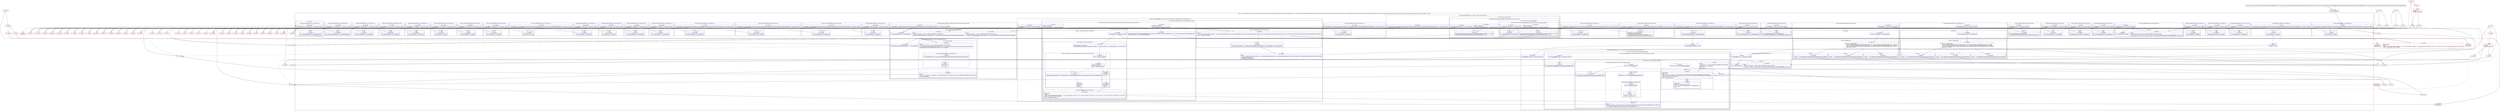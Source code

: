 digraph "CFG forcom.caverock.androidsvg.SVGAndroidRenderer.updateStyle(Lcom\/caverock\/androidsvg\/SVGAndroidRenderer$RendererState;Lcom\/caverock\/androidsvg\/SVG$Style;)V" {
subgraph cluster_Region_292861248 {
label = "R(42:(1:2)|(1:5)|6|(2:8|14)|(1:17)|(1:20)|(1:23)|(2:26|32)|(1:35)|(1:38)|(1:41)|(1:44)|(2:47|48)|(2:54|55)|(1:61)|(1:64)|(1:67)|68|(1:(1:72)(5:73|74|77|(1:79)|(1:82)(3:83|(1:85)|86)))|(1:89)|(1:92)|(1:(1:99)(1:(1:105)(1:104)))|(1:108)|(3:(2:115|(3:118|(2:122|201)(2:121|202)|(0)))|(1:125)|126)|(4:129|133|137|(3:143|(1:145)|146))|(1:149)|(1:152)|(1:155)|(1:158)|(1:161)|(1:164)|(1:167)|(1:170)|(1:173)|(1:176)|(1:179)|(1:182)|(1:185)|(1:188)|(1:191)|(1:194)|(1:(1:197)))";
node [shape=record,color=blue];
subgraph cluster_IfRegion_1597829165 {
label = "IF [B:1:0x0006] THEN: R(1:2) ELSE: null";
node [shape=record,color=blue];
Node_1 [shape=record,label="{1\:\ 0x0006|if (isSpecified(r13, android.support.p000v4.media.session.PlaybackStateCompat.ACTION_SKIP_TO_QUEUE_ITEM) == true) goto L_0x0008\l}"];
subgraph cluster_Region_1826321918 {
label = "R(1:2)";
node [shape=record,color=blue];
Node_2 [shape=record,label="{2\:\ 0x0008|r12.style.color = r13.color\l}"];
}
}
subgraph cluster_IfRegion_802629842 {
label = "IF [B:4:0x0014] THEN: R(1:5) ELSE: null";
node [shape=record,color=blue];
Node_4 [shape=record,label="{4\:\ 0x0014|if (isSpecified(r13, android.support.p000v4.media.session.PlaybackStateCompat.ACTION_PLAY_FROM_SEARCH) == true) goto L_0x0016\l}"];
subgraph cluster_Region_1016012370 {
label = "R(1:5)";
node [shape=record,color=blue];
Node_5 [shape=record,label="{5\:\ 0x0016|r12.style.opacity = r13.opacity\l}"];
}
}
Node_6 [shape=record,label="{6\:\ 0x001c|boolean r1 = false\l}"];
subgraph cluster_IfRegion_67775606 {
label = "IF [B:7:0x0024] THEN: R(2:8|14) ELSE: null";
node [shape=record,color=blue];
Node_7 [shape=record,label="{7\:\ 0x0024|if (isSpecified(r13, 1) == true) goto L_0x0026\l}"];
subgraph cluster_Region_868863372 {
label = "R(2:8|14)";
node [shape=record,color=blue];
Node_8 [shape=record,label="{8\:\ 0x0026|r12.style.fill = r13.fill\l}"];
Node_14 [shape=record,label="{14\:\ 0x0039|PHI: r0 \l  PHI: (r0v154 boolean) =  binds: [] A[DONT_GENERATE, DONT_INLINE]\l|r12.hasFill = (r13.fill == null \|\| r13.fill == com.caverock.androidsvg.SVG.Colour.TRANSPARENT) ? false : true\l}"];
}
}
subgraph cluster_IfRegion_625926815 {
label = "IF [B:16:0x0041] THEN: R(1:17) ELSE: null";
node [shape=record,color=blue];
Node_16 [shape=record,label="{16\:\ 0x0041|if (isSpecified(r13, 4) == true) goto L_0x0043\l}"];
subgraph cluster_Region_1643582954 {
label = "R(1:17)";
node [shape=record,color=blue];
Node_17 [shape=record,label="{17\:\ 0x0043|r12.style.fillOpacity = r13.fillOpacity\l}"];
}
}
subgraph cluster_IfRegion_877395006 {
label = "IF [B:19:0x004f] THEN: R(1:20) ELSE: null";
node [shape=record,color=blue];
Node_19 [shape=record,label="{19\:\ 0x004f|if (isSpecified(r13, 6149) == true) goto L_0x0051\l}"];
subgraph cluster_Region_1234432662 {
label = "R(1:20)";
node [shape=record,color=blue];
Node_20 [shape=record,label="{20\:\ 0x0051|setPaintColour(r12, true, r12.style.fill)\l}"];
}
}
subgraph cluster_IfRegion_463190817 {
label = "IF [B:22:0x005e] THEN: R(1:23) ELSE: null";
node [shape=record,color=blue];
Node_22 [shape=record,label="{22\:\ 0x005e|if (isSpecified(r13, 2) == true) goto L_0x0060\l}"];
subgraph cluster_Region_1117431293 {
label = "R(1:23)";
node [shape=record,color=blue];
Node_23 [shape=record,label="{23\:\ 0x0060|r12.style.fillRule = r13.fillRule\l}"];
}
}
subgraph cluster_IfRegion_693832604 {
label = "IF [B:25:0x006c] THEN: R(2:26|32) ELSE: null";
node [shape=record,color=blue];
Node_25 [shape=record,label="{25\:\ 0x006c|if (isSpecified(r13, 8) == true) goto L_0x006e\l}"];
subgraph cluster_Region_2139769699 {
label = "R(2:26|32)";
node [shape=record,color=blue];
Node_26 [shape=record,label="{26\:\ 0x006e|r12.style.stroke = r13.stroke\l}"];
Node_32 [shape=record,label="{32\:\ 0x0081|PHI: r0 \l  PHI: (r0v144 boolean) =  binds: [] A[DONT_GENERATE, DONT_INLINE]\l|r12.hasStroke = (r13.stroke == null \|\| r13.stroke == com.caverock.androidsvg.SVG.Colour.TRANSPARENT) ? false : true\l}"];
}
}
subgraph cluster_IfRegion_957261056 {
label = "IF [B:34:0x0089] THEN: R(1:35) ELSE: null";
node [shape=record,color=blue];
Node_34 [shape=record,label="{34\:\ 0x0089|if (isSpecified(r13, 16) == true) goto L_0x008b\l}"];
subgraph cluster_Region_774658705 {
label = "R(1:35)";
node [shape=record,color=blue];
Node_35 [shape=record,label="{35\:\ 0x008b|r12.style.strokeOpacity = r13.strokeOpacity\l}"];
}
}
subgraph cluster_IfRegion_1608164131 {
label = "IF [B:37:0x0097] THEN: R(1:38) ELSE: null";
node [shape=record,color=blue];
Node_37 [shape=record,label="{37\:\ 0x0097|if (isSpecified(r13, 6168) == true) goto L_0x0099\l}"];
subgraph cluster_Region_1923492584 {
label = "R(1:38)";
node [shape=record,color=blue];
Node_38 [shape=record,label="{38\:\ 0x0099|setPaintColour(r12, false, r12.style.stroke)\l}"];
}
}
subgraph cluster_IfRegion_1053603609 {
label = "IF [B:40:0x00a9] THEN: R(1:41) ELSE: null";
node [shape=record,color=blue];
Node_40 [shape=record,label="{40\:\ 0x00a9|if (isSpecified(r13, 34359738368L) == true) goto L_0x00ab\l}"];
subgraph cluster_Region_1928891011 {
label = "R(1:41)";
node [shape=record,color=blue];
Node_41 [shape=record,label="{41\:\ 0x00ab|r12.style.vectorEffect = r13.vectorEffect\l}"];
}
}
subgraph cluster_IfRegion_2024930372 {
label = "IF [B:43:0x00b7] THEN: R(1:44) ELSE: null";
node [shape=record,color=blue];
Node_43 [shape=record,label="{43\:\ 0x00b7|if (isSpecified(r13, 32) == true) goto L_0x00b9\l}"];
subgraph cluster_Region_998471888 {
label = "R(1:44)";
node [shape=record,color=blue];
Node_44 [shape=record,label="{44\:\ 0x00b9|r12.style.strokeWidth = r13.strokeWidth\lr12.strokePaint.setStrokeWidth(r12.style.strokeWidth.floatValue(r11))\l}"];
}
}
subgraph cluster_IfRegion_1613526214 {
label = "IF [B:46:0x00d2] THEN: R(2:47|48) ELSE: null";
node [shape=record,color=blue];
Node_46 [shape=record,label="{46\:\ 0x00d2|if (isSpecified(r13, 64) == true) goto L_0x00d4\l}"];
subgraph cluster_Region_1446401746 {
label = "R(2:47|48)";
node [shape=record,color=blue];
Node_47 [shape=record,label="{47\:\ 0x00d4|r12.style.strokeLineCap = r13.strokeLineCap\l}"];
subgraph cluster_SwitchRegion_554881932 {
label = "Switch: 3, default: null";
node [shape=record,color=blue];
Node_48 [shape=record,label="{48\:\ 0x00e4|switch(r13.strokeLineCap) \{\l    case com.caverock.androidsvg.SVG.Style.LineCap.Butt :com.caverock.androidsvg.SVG$Style$LineCap: goto L_0x00f8;\l    case com.caverock.androidsvg.SVG.Style.LineCap.Round :com.caverock.androidsvg.SVG$Style$LineCap: goto L_0x00f0;\l    case com.caverock.androidsvg.SVG.Style.LineCap.Square :com.caverock.androidsvg.SVG$Style$LineCap: goto L_0x00e8;\l    default: goto L_0x00e7;\l\}\l}"];
subgraph cluster_Region_24603270 {
label = "R(2:51|1)";
node [shape=record,color=blue];
Node_51 [shape=record,label="{51\:\ 0x00f8|r12.strokePaint.setStrokeCap(android.graphics.Paint.Cap.BUTT)\l}"];
Node_InsnContainer_41853994 [shape=record,label="{|break\l}"];
}
subgraph cluster_Region_1713042033 {
label = "R(2:50|1)";
node [shape=record,color=blue];
Node_50 [shape=record,label="{50\:\ 0x00f0|r12.strokePaint.setStrokeCap(android.graphics.Paint.Cap.ROUND)\l}"];
Node_InsnContainer_1361298317 [shape=record,label="{|break\l}"];
}
subgraph cluster_Region_1807392885 {
label = "R(2:49|1)";
node [shape=record,color=blue];
Node_49 [shape=record,label="{49\:\ 0x00e8|r12.strokePaint.setStrokeCap(android.graphics.Paint.Cap.SQUARE)\l}"];
Node_InsnContainer_479332060 [shape=record,label="{|break\l}"];
}
}
}
}
subgraph cluster_IfRegion_766178885 {
label = "IF [B:53:0x0105] THEN: R(2:54|55) ELSE: null";
node [shape=record,color=blue];
Node_53 [shape=record,label="{53\:\ 0x0105|if (isSpecified(r13, 128) == true) goto L_0x0107\l}"];
subgraph cluster_Region_1650096086 {
label = "R(2:54|55)";
node [shape=record,color=blue];
Node_54 [shape=record,label="{54\:\ 0x0107|r12.style.strokeLineJoin = r13.strokeLineJoin\l}"];
subgraph cluster_SwitchRegion_1549650656 {
label = "Switch: 3, default: null";
node [shape=record,color=blue];
Node_55 [shape=record,label="{55\:\ 0x0117|switch(r13.strokeLineJoin) \{\l    case com.caverock.androidsvg.SVG.Style.LineJoin.Miter :com.caverock.androidsvg.SVG$Style$LineJoin: goto L_0x012b;\l    case com.caverock.androidsvg.SVG.Style.LineJoin.Round :com.caverock.androidsvg.SVG$Style$LineJoin: goto L_0x0123;\l    case com.caverock.androidsvg.SVG.Style.LineJoin.Bevel :com.caverock.androidsvg.SVG$Style$LineJoin: goto L_0x011b;\l    default: goto L_0x011a;\l\}\l}"];
subgraph cluster_Region_1349882705 {
label = "R(2:58|1)";
node [shape=record,color=blue];
Node_58 [shape=record,label="{58\:\ 0x012b|r12.strokePaint.setStrokeJoin(android.graphics.Paint.Join.MITER)\l}"];
Node_InsnContainer_714563524 [shape=record,label="{|break\l}"];
}
subgraph cluster_Region_465725831 {
label = "R(2:57|1)";
node [shape=record,color=blue];
Node_57 [shape=record,label="{57\:\ 0x0123|r12.strokePaint.setStrokeJoin(android.graphics.Paint.Join.ROUND)\l}"];
Node_InsnContainer_704293589 [shape=record,label="{|break\l}"];
}
subgraph cluster_Region_1441356704 {
label = "R(2:56|1)";
node [shape=record,color=blue];
Node_56 [shape=record,label="{56\:\ 0x011b|r12.strokePaint.setStrokeJoin(android.graphics.Paint.Join.BEVEL)\l}"];
Node_InsnContainer_1167087526 [shape=record,label="{|break\l}"];
}
}
}
}
subgraph cluster_IfRegion_1293324482 {
label = "IF [B:60:0x0138] THEN: R(1:61) ELSE: null";
node [shape=record,color=blue];
Node_60 [shape=record,label="{60\:\ 0x0138|if (isSpecified(r13, 256) == true) goto L_0x013a\l}"];
subgraph cluster_Region_826681271 {
label = "R(1:61)";
node [shape=record,color=blue];
Node_61 [shape=record,label="{61\:\ 0x013a|r12.style.strokeMiterLimit = r13.strokeMiterLimit\lr12.strokePaint.setStrokeMiter(r13.strokeMiterLimit.floatValue())\l}"];
}
}
subgraph cluster_IfRegion_787304036 {
label = "IF [B:63:0x0151] THEN: R(1:64) ELSE: null";
node [shape=record,color=blue];
Node_63 [shape=record,label="{63\:\ 0x0151|if (isSpecified(r13, 512) == true) goto L_0x0153\l}"];
subgraph cluster_Region_1770459512 {
label = "R(1:64)";
node [shape=record,color=blue];
Node_64 [shape=record,label="{64\:\ 0x0153|r12.style.strokeDashArray = r13.strokeDashArray\l}"];
}
}
subgraph cluster_IfRegion_275651594 {
label = "IF [B:66:0x015f] THEN: R(1:67) ELSE: null";
node [shape=record,color=blue];
Node_66 [shape=record,label="{66\:\ 0x015f|if (isSpecified(r13, android.support.p000v4.media.session.PlaybackStateCompat.ACTION_PLAY_FROM_MEDIA_ID) == true) goto L_0x0161\l}"];
subgraph cluster_Region_269871663 {
label = "R(1:67)";
node [shape=record,color=blue];
Node_67 [shape=record,label="{67\:\ 0x0161|r12.style.strokeDashOffset = r13.strokeDashOffset\l}"];
}
}
Node_68 [shape=record,label="{68\:\ 0x0167|android.graphics.Typeface r3 = null\l}"];
subgraph cluster_IfRegion_1414465575 {
label = "IF [B:69:0x016e] THEN: R(1:(1:72)(5:73|74|77|(1:79)|(1:82)(3:83|(1:85)|86))) ELSE: null";
node [shape=record,color=blue];
Node_69 [shape=record,label="{69\:\ 0x016e|if (isSpecified(r13, 1536) == true) goto L_0x0170\l}"];
subgraph cluster_Region_93511431 {
label = "R(1:(1:72)(5:73|74|77|(1:79)|(1:82)(3:83|(1:85)|86)))";
node [shape=record,color=blue];
subgraph cluster_IfRegion_1711017459 {
label = "IF [B:71:0x0174] THEN: R(1:72) ELSE: R(5:73|74|77|(1:79)|(1:82)(3:83|(1:85)|86))";
node [shape=record,color=blue];
Node_71 [shape=record,label="{71\:\ 0x0174|if (r12.style.strokeDashArray == null) goto L_0x0176\l}"];
subgraph cluster_Region_1518852081 {
label = "R(1:72)";
node [shape=record,color=blue];
Node_72 [shape=record,label="{72\:\ 0x0176|r12.strokePaint.setPathEffect((android.graphics.PathEffect) null)\l}"];
}
subgraph cluster_Region_344595714 {
label = "R(5:73|74|77|(1:79)|(1:82)(3:83|(1:85)|86))";
node [shape=record,color=blue];
Node_73 [shape=record,label="{73\:\ 0x017c|int int r0 = r12.style.strokeDashArray.length\l}"];
Node_74 [shape=record,label="{74\:\ 0x0183|int r4 = r0 % 2 == 0 ? r0 : r0 * 2\l}"];
Node_77 [shape=record,label="{77\:\ 0x0189|PHI: r4 \l  PHI: (r4v31 int) =  binds: [] A[DONT_GENERATE, DONT_INLINE]\l|float[] float[] r5 = new float[r4]\lint r7 = 0\lfloat r8 = 0.0f\l}"];
subgraph cluster_LoopRegion_632939158 {
label = "LOOP:0: (1:79)";
node [shape=record,color=blue];
Node_78 [shape=record,label="{78\:\ 0x018e|LOOP_START\lPHI: r7 r8 \l  PHI: (r7v1 int) = (r7v0 int), (r7v2 int) binds: [B:77:0x0189, B:79:0x0190] A[DONT_GENERATE, DONT_INLINE]\l  PHI: (r8v1 float) = (r8v0 float), (r8v2 float) binds: [B:77:0x0189, B:79:0x0190] A[DONT_GENERATE, DONT_INLINE]\lLOOP:0: B:78:0x018e\-\>B:79:0x0190\l|if (r7 \< r4) goto L_0x0190\l}"];
subgraph cluster_Region_1454201747 {
label = "R(1:79)";
node [shape=record,color=blue];
Node_79 [shape=record,label="{79\:\ 0x0190|LOOP_END\lLOOP:0: B:78:0x018e\-\>B:79:0x0190\l|r5[r7] = r12.style.strokeDashArray[r7 % r0].floatValue(r11)\lr8 += r5[r7]\lr7++\l}"];
}
}
subgraph cluster_IfRegion_2085456240 {
label = "IF [B:81:0x01a6] THEN: R(1:82) ELSE: R(3:83|(1:85)|86)";
node [shape=record,color=blue];
Node_81 [shape=record,label="{81\:\ 0x01a6|if (r8 == 0.0f) goto L_0x01a8\l}"];
subgraph cluster_Region_1990582966 {
label = "R(1:82)";
node [shape=record,color=blue];
Node_82 [shape=record,label="{82\:\ 0x01a8|r12.strokePaint.setPathEffect((android.graphics.PathEffect) null)\l}"];
}
subgraph cluster_Region_946598258 {
label = "R(3:83|(1:85)|86)";
node [shape=record,color=blue];
Node_83 [shape=record,label="{83\:\ 0x01ae|float float r0 = r12.style.strokeDashOffset.floatValue(r11)\l}"];
subgraph cluster_IfRegion_709350269 {
label = "IF [B:84:0x01b8] THEN: R(1:85) ELSE: null";
node [shape=record,color=blue];
Node_84 [shape=record,label="{84\:\ 0x01b8|if (r0 \< 0.0f) goto L_0x01ba\l}"];
subgraph cluster_Region_1082139817 {
label = "R(1:85)";
node [shape=record,color=blue];
Node_85 [shape=record,label="{85\:\ 0x01ba|float r0 = (r0 % r8) + r8\l}"];
}
}
Node_86 [shape=record,label="{86\:\ 0x01bc|PHI: r0 \l  PHI: (r0v115 float) = (r0v114 float), (r0v117 float) binds: [B:84:0x01b8, B:85:0x01ba] A[DONT_GENERATE, DONT_INLINE]\l|r12.strokePaint.setPathEffect(new android.graphics.DashPathEffect(r5, r0))\l}"];
}
}
}
}
}
}
subgraph cluster_IfRegion_1708941698 {
label = "IF [B:88:0x01cc] THEN: R(1:89) ELSE: null";
node [shape=record,color=blue];
Node_88 [shape=record,label="{88\:\ 0x01cc|if (isSpecified(r13, android.support.p000v4.media.session.PlaybackStateCompat.ACTION_PREPARE) == true) goto L_0x01ce\l}"];
subgraph cluster_Region_1162547355 {
label = "R(1:89)";
node [shape=record,color=blue];
Node_89 [shape=record,label="{89\:\ 0x01ce|float float r0 = getCurrentFontSize()\lr12.style.fontSize = r13.fontSize\lr12.fillPaint.setTextSize(r13.fontSize.floatValue(r11, r0))\lr12.strokePaint.setTextSize(r13.fontSize.floatValue(r11, r0))\l}"];
}
}
subgraph cluster_IfRegion_1623878495 {
label = "IF [B:91:0x01f4] THEN: R(1:92) ELSE: null";
node [shape=record,color=blue];
Node_91 [shape=record,label="{91\:\ 0x01f4|if (isSpecified(r13, android.support.p000v4.media.session.PlaybackStateCompat.ACTION_PLAY_FROM_URI) == true) goto L_0x01f6\l}"];
subgraph cluster_Region_76943592 {
label = "R(1:92)";
node [shape=record,color=blue];
Node_92 [shape=record,label="{92\:\ 0x01f6|r12.style.fontFamily = r13.fontFamily\l}"];
}
}
subgraph cluster_IfRegion_1568662174 {
label = "IF [B:94:0x0203] THEN: R(1:(1:99)(1:(1:105)(1:104))) ELSE: null";
node [shape=record,color=blue];
Node_94 [shape=record,label="{94\:\ 0x0203|if (isSpecified(r13, android.support.p000v4.media.session.PlaybackStateCompat.ACTION_PREPARE_FROM_MEDIA_ID) == true) goto L_0x0205\l}"];
subgraph cluster_Region_1529436354 {
label = "R(1:(1:99)(1:(1:105)(1:104)))";
node [shape=record,color=blue];
subgraph cluster_IfRegion_1745506411 {
label = "IF [B:96:0x020e, B:98:0x0218] THEN: R(1:99) ELSE: R(1:(1:105)(1:104))";
node [shape=record,color=blue];
Node_96 [shape=record,label="{96\:\ 0x020e|if (r13.fontWeight.intValue() == \-1) goto L_0x0210\l}"];
Node_98 [shape=record,label="{98\:\ 0x0218|ADDED_TO_REGION\l|if (r12.style.fontWeight.intValue() \> 100) goto L_0x021a\l}"];
subgraph cluster_Region_1212638228 {
label = "R(1:99)";
node [shape=record,color=blue];
Node_99 [shape=record,label="{99\:\ 0x021a|com.caverock.androidsvg.SVG$Style com.caverock.androidsvg.SVG.Style r0 = r12.style\lr0.fontWeight = java.lang.Integer.valueOf(r0.fontWeight.intValue() \- 100)\l}"];
}
subgraph cluster_Region_1546587346 {
label = "R(1:(1:105)(1:104)) | ELSE_IF_CHAIN\l";
node [shape=record,color=blue];
subgraph cluster_IfRegion_2120642267 {
label = "IF [B:101:0x0230, B:103:0x023c] THEN: R(1:105) ELSE: R(1:104) | ELSE_IF_CHAIN\l";
node [shape=record,color=blue];
Node_101 [shape=record,label="{101\:\ 0x0230|if (r13.fontWeight.intValue() != 1) goto L_0x024e\l}"];
Node_103 [shape=record,label="{103\:\ 0x023c|ADDED_TO_REGION\l|if (r12.style.fontWeight.intValue() \>= 900) goto L_0x024e\l}"];
subgraph cluster_Region_1872287389 {
label = "R(1:105)";
node [shape=record,color=blue];
Node_105 [shape=record,label="{105\:\ 0x024e|r12.style.fontWeight = r13.fontWeight\l}"];
}
subgraph cluster_Region_128493985 {
label = "R(1:104)";
node [shape=record,color=blue];
Node_104 [shape=record,label="{104\:\ 0x023e|com.caverock.androidsvg.SVG$Style com.caverock.androidsvg.SVG.Style r0 = r12.style\lr0.fontWeight = java.lang.Integer.valueOf(r0.fontWeight.intValue() + 100)\l}"];
}
}
}
}
}
}
subgraph cluster_IfRegion_1437288973 {
label = "IF [B:107:0x025b] THEN: R(1:108) ELSE: null";
node [shape=record,color=blue];
Node_107 [shape=record,label="{107\:\ 0x025b|if (isSpecified(r13, android.support.p000v4.media.session.PlaybackStateCompat.ACTION_PREPARE_FROM_SEARCH) == true) goto L_0x025d\l}"];
subgraph cluster_Region_1900451318 {
label = "R(1:108)";
node [shape=record,color=blue];
Node_108 [shape=record,label="{108\:\ 0x025d|r12.style.fontStyle = r13.fontStyle\l}"];
}
}
subgraph cluster_IfRegion_1016802739 {
label = "IF [B:110:0x026a] THEN: R(3:(2:115|(3:118|(2:122|201)(2:121|202)|(0)))|(1:125)|126) ELSE: null";
node [shape=record,color=blue];
Node_110 [shape=record,label="{110\:\ 0x026a|if (isSpecified(r13, 106496) == true) goto L_0x026c\l}"];
subgraph cluster_Region_471013787 {
label = "R(3:(2:115|(3:118|(2:122|201)(2:121|202)|(0)))|(1:125)|126)";
node [shape=record,color=blue];
subgraph cluster_IfRegion_362690691 {
label = "IF [B:112:0x0270, B:114:0x0274] THEN: R(2:115|(3:118|(2:122|201)(2:121|202)|(0))) ELSE: null";
node [shape=record,color=blue];
Node_112 [shape=record,label="{112\:\ 0x0270|ADDED_TO_REGION\l|if (r12.style.fontFamily == null) goto L_0x02b6\l}"];
Node_114 [shape=record,label="{114\:\ 0x0274|ADDED_TO_REGION\l|if (r11.document == null) goto L_0x02b6\l}"];
subgraph cluster_Region_663557565 {
label = "R(2:115|(3:118|(2:122|201)(2:121|202)|(0)))";
node [shape=record,color=blue];
Node_115 [shape=record,label="{115\:\ 0x0276|com.caverock.androidsvg.SVGExternalFileResolver com.caverock.androidsvg.SVGExternalFileResolver r0 = com.caverock.androidsvg.SVG.getFileResolver()\ljava.util.Iterator r4 = r12.style.fontFamily.iterator()\l}"];
subgraph cluster_LoopRegion_443212575 {
label = "LOOP:1: (3:118|(2:122|201)(2:121|202)|(0))";
node [shape=record,color=blue];
Node_117 [shape=record,label="{117\:\ 0x0286|if (r4.hasNext() != false) goto L_0x0288\l}"];
subgraph cluster_Region_1014873509 {
label = "R(3:118|(2:122|201)(2:121|202)|(0))";
node [shape=record,color=blue];
Node_118 [shape=record,label="{118\:\ 0x0288|java.lang.String r3 = r4.next()\landroid.graphics.Typeface android.graphics.Typeface r5 = checkGenericFont(r3, r12.style.fontWeight, r12.style.fontStyle)\l}"];
subgraph cluster_IfRegion_942056699 {
label = "IF [B:119:0x029a, B:120:0x029c] THEN: R(2:122|201) ELSE: R(2:121|202)";
node [shape=record,color=blue];
Node_119 [shape=record,label="{119\:\ 0x029a|if (r5 != null) goto L_0x02b3\l}"];
Node_120 [shape=record,label="{120\:\ 0x029c|ADDED_TO_REGION\l|if (r0 == null) goto L_0x02b3\l}"];
subgraph cluster_Region_1578819751 {
label = "R(2:122|201)";
node [shape=record,color=blue];
Node_122 [shape=record,label="{122\:\ 0x02b3|r3 = r5\l}"];
Node_201 [shape=record,label="{201\:\ 0x02b4|SYNTHETIC\l|continue\l}"];
}
subgraph cluster_Region_1199483019 {
label = "R(2:121|202)";
node [shape=record,color=blue];
Node_121 [shape=record,label="{121\:\ 0x029e|android.graphics.Typeface r3 = r0.resolveFont(r3, r12.style.fontWeight.intValue(), java.lang.String.valueOf(r12.style.fontStyle))\l}"];
Node_202 [shape=record,label="{202\:\ 0x02b4|SYNTHETIC\l|continue\l}"];
}
}
subgraph cluster_IfRegion_352705894 {
label = "IF [B:123:0x02b4] THEN: R(0) ELSE: null";
node [shape=record,color=blue];
Node_123 [shape=record,label="{123\:\ 0x02b4|LOOP_END\lPHI: r3 \l  PHI: (r3v39 android.graphics.Typeface) = (r3v40 android.graphics.Typeface), (r3v41 android.graphics.Typeface) binds: [B:201:0x02b4, B:202:0x02b4] A[DONT_GENERATE, DONT_INLINE]\lLOOP:1: B:116:0x0282\-\>B:123:0x02b4\l|if (r3 != null) goto L_0x02b6\l}"];
subgraph cluster_Region_1598434433 {
label = "R(0)";
node [shape=record,color=blue];
}
}
}
}
}
}
subgraph cluster_IfRegion_1916641574 {
label = "IF [B:124:0x02b6] THEN: R(1:125) ELSE: null";
node [shape=record,color=blue];
Node_124 [shape=record,label="{124\:\ 0x02b6|PHI: r3 \l  PHI: (r3v31 android.graphics.Typeface) = (r3v14 android.graphics.Typeface), (r3v14 android.graphics.Typeface), (r3v36 android.graphics.Typeface), (r3v39 android.graphics.Typeface) binds: [B:112:0x0270, B:114:0x0274, B:200:0x02b6, B:199:0x02b6] A[DONT_GENERATE, DONT_INLINE]\l|if (r3 == null) goto L_0x02b8\l}"];
subgraph cluster_Region_1794151948 {
label = "R(1:125)";
node [shape=record,color=blue];
Node_125 [shape=record,label="{125\:\ 0x02b8|android.graphics.Typeface r3 = checkGenericFont(DEFAULT_FONT_FAMILY, r12.style.fontWeight, r12.style.fontStyle)\l}"];
}
}
Node_126 [shape=record,label="{126\:\ 0x02c6|PHI: r3 \l  PHI: (r3v32 android.graphics.Typeface) = (r3v31 android.graphics.Typeface), (r3v35 android.graphics.Typeface) binds: [B:124:0x02b6, B:125:0x02b8] A[DONT_GENERATE, DONT_INLINE]\l|r12.fillPaint.setTypeface(r3)\lr12.strokePaint.setTypeface(r3)\l}"];
}
}
subgraph cluster_IfRegion_978678895 {
label = "IF [B:128:0x02d7] THEN: R(4:129|133|137|(3:143|(1:145)|146)) ELSE: null";
node [shape=record,color=blue];
Node_128 [shape=record,label="{128\:\ 0x02d7|if (isSpecified(r13, android.support.p000v4.media.session.PlaybackStateCompat.ACTION_PREPARE_FROM_URI) == true) goto L_0x02d9\l}"];
subgraph cluster_Region_1592461702 {
label = "R(4:129|133|137|(3:143|(1:145)|146))";
node [shape=record,color=blue];
Node_129 [shape=record,label="{129\:\ 0x02d9|r12.style.textDecoration = r13.textDecoration\l}"];
Node_133 [shape=record,label="{133\:\ 0x02ea|PHI: r3 \l  PHI: (r3v18 boolean) =  binds: [] A[DONT_GENERATE, DONT_INLINE]\l|r12.fillPaint.setStrikeThruText(r13.textDecoration == com.caverock.androidsvg.SVG.Style.TextDecoration.LineThrough)\l}"];
Node_137 [shape=record,label="{137\:\ 0x02f8|PHI: r3 \l  PHI: (r3v20 boolean) =  binds: [] A[DONT_GENERATE, DONT_INLINE]\l|r12.fillPaint.setUnderlineText(r13.textDecoration == com.caverock.androidsvg.SVG.Style.TextDecoration.Underline)\l}"];
subgraph cluster_IfRegion_332692319 {
label = "IF [B:138:0x02ff] THEN: R(3:143|(1:145)|146) ELSE: null";
node [shape=record,color=blue];
Node_138 [shape=record,label="{138\:\ 0x02ff|if (android.os.Build.VERSION.SDK_INT \>= 17) goto L_0x0301\l}"];
subgraph cluster_Region_1267719989 {
label = "R(3:143|(1:145)|146)";
node [shape=record,color=blue];
Node_143 [shape=record,label="{143\:\ 0x030c|PHI: r3 \l  PHI: (r3v23 boolean) =  binds: [] A[DONT_GENERATE, DONT_INLINE]\l|r12.strokePaint.setStrikeThruText(r13.textDecoration == com.caverock.androidsvg.SVG.Style.TextDecoration.LineThrough)\landroid.graphics.Paint android.graphics.Paint r0 = r12.strokePaint\l}"];
subgraph cluster_IfRegion_2098753408 {
label = "IF [B:144:0x0315] THEN: R(1:145) ELSE: null";
node [shape=record,color=blue];
Node_144 [shape=record,label="{144\:\ 0x0315|if (r13.textDecoration == com.caverock.androidsvg.SVG.Style.TextDecoration.Underline) goto L_0x0317\l}"];
subgraph cluster_Region_1691330113 {
label = "R(1:145)";
node [shape=record,color=blue];
Node_145 [shape=record,label="{145\:\ 0x0317|r1 = true\l}"];
}
}
Node_146 [shape=record,label="{146\:\ 0x0318|PHI: r1 \l  PHI: (r1v17 boolean) = (r1v0 boolean), (r1v18 boolean) binds: [B:144:0x0315, B:145:0x0317] A[DONT_GENERATE, DONT_INLINE]\l|r0.setUnderlineText(r1)\l}"];
}
}
}
}
subgraph cluster_IfRegion_1820301888 {
label = "IF [B:148:0x0324] THEN: R(1:149) ELSE: null";
node [shape=record,color=blue];
Node_148 [shape=record,label="{148\:\ 0x0324|if (isSpecified(r13, 68719476736L) == true) goto L_0x0326\l}"];
subgraph cluster_Region_1784551792 {
label = "R(1:149)";
node [shape=record,color=blue];
Node_149 [shape=record,label="{149\:\ 0x0326|r12.style.direction = r13.direction\l}"];
}
}
subgraph cluster_IfRegion_1516280295 {
label = "IF [B:151:0x0333] THEN: R(1:152) ELSE: null";
node [shape=record,color=blue];
Node_151 [shape=record,label="{151\:\ 0x0333|if (isSpecified(r13, android.support.p000v4.media.session.PlaybackStateCompat.ACTION_SET_REPEAT_MODE) == true) goto L_0x0335\l}"];
subgraph cluster_Region_1689950532 {
label = "R(1:152)";
node [shape=record,color=blue];
Node_152 [shape=record,label="{152\:\ 0x0335|r12.style.textAnchor = r13.textAnchor\l}"];
}
}
subgraph cluster_IfRegion_1946661385 {
label = "IF [B:154:0x0342] THEN: R(1:155) ELSE: null";
node [shape=record,color=blue];
Node_154 [shape=record,label="{154\:\ 0x0342|if (isSpecified(r13, android.support.p000v4.media.session.PlaybackStateCompat.ACTION_SET_SHUFFLE_MODE_ENABLED) == true) goto L_0x0344\l}"];
subgraph cluster_Region_1846059104 {
label = "R(1:155)";
node [shape=record,color=blue];
Node_155 [shape=record,label="{155\:\ 0x0344|r12.style.overflow = r13.overflow\l}"];
}
}
subgraph cluster_IfRegion_821666791 {
label = "IF [B:157:0x0351] THEN: R(1:158) ELSE: null";
node [shape=record,color=blue];
Node_157 [shape=record,label="{157\:\ 0x0351|if (isSpecified(r13, android.support.p000v4.media.session.PlaybackStateCompat.ACTION_SET_SHUFFLE_MODE) == true) goto L_0x0353\l}"];
subgraph cluster_Region_12151813 {
label = "R(1:158)";
node [shape=record,color=blue];
Node_158 [shape=record,label="{158\:\ 0x0353|r12.style.markerStart = r13.markerStart\l}"];
}
}
subgraph cluster_IfRegion_1239876065 {
label = "IF [B:160:0x0360] THEN: R(1:161) ELSE: null";
node [shape=record,color=blue];
Node_160 [shape=record,label="{160\:\ 0x0360|if (isSpecified(r13, 4194304) == true) goto L_0x0362\l}"];
subgraph cluster_Region_1657254685 {
label = "R(1:161)";
node [shape=record,color=blue];
Node_161 [shape=record,label="{161\:\ 0x0362|r12.style.markerMid = r13.markerMid\l}"];
}
}
subgraph cluster_IfRegion_534565433 {
label = "IF [B:163:0x036f] THEN: R(1:164) ELSE: null";
node [shape=record,color=blue];
Node_163 [shape=record,label="{163\:\ 0x036f|if (isSpecified(r13, 8388608) == true) goto L_0x0371\l}"];
subgraph cluster_Region_1422806147 {
label = "R(1:164)";
node [shape=record,color=blue];
Node_164 [shape=record,label="{164\:\ 0x0371|r12.style.markerEnd = r13.markerEnd\l}"];
}
}
subgraph cluster_IfRegion_634894322 {
label = "IF [B:166:0x037e] THEN: R(1:167) ELSE: null";
node [shape=record,color=blue];
Node_166 [shape=record,label="{166\:\ 0x037e|if (isSpecified(r13, 16777216) == true) goto L_0x0380\l}"];
subgraph cluster_Region_2052568846 {
label = "R(1:167)";
node [shape=record,color=blue];
Node_167 [shape=record,label="{167\:\ 0x0380|r12.style.display = r13.display\l}"];
}
}
subgraph cluster_IfRegion_65273703 {
label = "IF [B:169:0x038d] THEN: R(1:170) ELSE: null";
node [shape=record,color=blue];
Node_169 [shape=record,label="{169\:\ 0x038d|if (isSpecified(r13, 33554432) == true) goto L_0x038f\l}"];
subgraph cluster_Region_636420556 {
label = "R(1:170)";
node [shape=record,color=blue];
Node_170 [shape=record,label="{170\:\ 0x038f|r12.style.visibility = r13.visibility\l}"];
}
}
subgraph cluster_IfRegion_1025464996 {
label = "IF [B:172:0x039c] THEN: R(1:173) ELSE: null";
node [shape=record,color=blue];
Node_172 [shape=record,label="{172\:\ 0x039c|if (isSpecified(r13, android.support.p000v4.media.session.PlaybackStateCompat.ACTION_SET_CAPTIONING_ENABLED) == true) goto L_0x039e\l}"];
subgraph cluster_Region_2058843598 {
label = "R(1:173)";
node [shape=record,color=blue];
Node_173 [shape=record,label="{173\:\ 0x039e|r12.style.clip = r13.clip\l}"];
}
}
subgraph cluster_IfRegion_1723049272 {
label = "IF [B:175:0x03ab] THEN: R(1:176) ELSE: null";
node [shape=record,color=blue];
Node_175 [shape=record,label="{175\:\ 0x03ab|if (isSpecified(r13, 268435456) == true) goto L_0x03ad\l}"];
subgraph cluster_Region_999237955 {
label = "R(1:176)";
node [shape=record,color=blue];
Node_176 [shape=record,label="{176\:\ 0x03ad|r12.style.clipPath = r13.clipPath\l}"];
}
}
subgraph cluster_IfRegion_2088931052 {
label = "IF [B:178:0x03ba] THEN: R(1:179) ELSE: null";
node [shape=record,color=blue];
Node_178 [shape=record,label="{178\:\ 0x03ba|if (isSpecified(r13, 536870912) == true) goto L_0x03bc\l}"];
subgraph cluster_Region_1029348791 {
label = "R(1:179)";
node [shape=record,color=blue];
Node_179 [shape=record,label="{179\:\ 0x03bc|r12.style.clipRule = r13.clipRule\l}"];
}
}
subgraph cluster_IfRegion_1178301761 {
label = "IF [B:181:0x03c9] THEN: R(1:182) ELSE: null";
node [shape=record,color=blue];
Node_181 [shape=record,label="{181\:\ 0x03c9|if (isSpecified(r13, 1073741824) == true) goto L_0x03cb\l}"];
subgraph cluster_Region_71076340 {
label = "R(1:182)";
node [shape=record,color=blue];
Node_182 [shape=record,label="{182\:\ 0x03cb|r12.style.mask = r13.mask\l}"];
}
}
subgraph cluster_IfRegion_1822524017 {
label = "IF [B:184:0x03d8] THEN: R(1:185) ELSE: null";
node [shape=record,color=blue];
Node_184 [shape=record,label="{184\:\ 0x03d8|if (isSpecified(r13, 67108864) == true) goto L_0x03da\l}"];
subgraph cluster_Region_92212599 {
label = "R(1:185)";
node [shape=record,color=blue];
Node_185 [shape=record,label="{185\:\ 0x03da|r12.style.stopColor = r13.stopColor\l}"];
}
}
subgraph cluster_IfRegion_410251748 {
label = "IF [B:187:0x03e7] THEN: R(1:188) ELSE: null";
node [shape=record,color=blue];
Node_187 [shape=record,label="{187\:\ 0x03e7|if (isSpecified(r13, 134217728) == true) goto L_0x03e9\l}"];
subgraph cluster_Region_2019600439 {
label = "R(1:188)";
node [shape=record,color=blue];
Node_188 [shape=record,label="{188\:\ 0x03e9|r12.style.stopOpacity = r13.stopOpacity\l}"];
}
}
subgraph cluster_IfRegion_405937984 {
label = "IF [B:190:0x03f8] THEN: R(1:191) ELSE: null";
node [shape=record,color=blue];
Node_190 [shape=record,label="{190\:\ 0x03f8|if (isSpecified(r13, 8589934592L) == true) goto L_0x03fa\l}"];
subgraph cluster_Region_1700507012 {
label = "R(1:191)";
node [shape=record,color=blue];
Node_191 [shape=record,label="{191\:\ 0x03fa|r12.style.viewportFill = r13.viewportFill\l}"];
}
}
subgraph cluster_IfRegion_1646304282 {
label = "IF [B:193:0x0409] THEN: R(1:194) ELSE: null";
node [shape=record,color=blue];
Node_193 [shape=record,label="{193\:\ 0x0409|if (isSpecified(r13, 17179869184L) == true) goto L_0x040b\l}"];
subgraph cluster_Region_528261497 {
label = "R(1:194)";
node [shape=record,color=blue];
Node_194 [shape=record,label="{194\:\ 0x040b|r12.style.viewportFillOpacity = r13.viewportFillOpacity\l}"];
}
}
subgraph cluster_Region_398226889 {
label = "R(1:(1:197))";
node [shape=record,color=blue];
subgraph cluster_IfRegion_800312631 {
label = "IF [B:196:0x041a] THEN: R(1:197) ELSE: null";
node [shape=record,color=blue];
Node_196 [shape=record,label="{196\:\ 0x041a|if (isSpecified(r13, 137438953472L) == true) goto L_0x041c\l}"];
subgraph cluster_Region_1226130583 {
label = "R(1:197)";
node [shape=record,color=blue];
Node_197 [shape=record,label="{197\:\ 0x041c|r12.style.imageRendering = r13.imageRendering\l}"];
}
}
}
}
Node_0 [shape=record,color=red,label="{0\:\ 0x0000|MTH_ENTER_BLOCK\l}"];
Node_3 [shape=record,color=red,label="{3\:\ 0x000e}"];
Node_9 [shape=record,color=red,label="{9\:\ 0x002e}"];
Node_10 [shape=record,color=red,label="{10\:\ 0x0030}"];
Node_11 [shape=record,color=red,label="{11\:\ 0x0034|REMOVE\lADDED_TO_REGION\l}"];
Node_12 [shape=record,color=red,label="{12\:\ 0x0036}"];
Node_13 [shape=record,color=red,label="{13\:\ 0x0038}"];
Node_15 [shape=record,color=red,label="{15\:\ 0x003b}"];
Node_18 [shape=record,color=red,label="{18\:\ 0x0049}"];
Node_21 [shape=record,color=red,label="{21\:\ 0x0058}"];
Node_24 [shape=record,color=red,label="{24\:\ 0x0066}"];
Node_27 [shape=record,color=red,label="{27\:\ 0x0076}"];
Node_28 [shape=record,color=red,label="{28\:\ 0x0078}"];
Node_29 [shape=record,color=red,label="{29\:\ 0x007c|REMOVE\lADDED_TO_REGION\l}"];
Node_30 [shape=record,color=red,label="{30\:\ 0x007e}"];
Node_31 [shape=record,color=red,label="{31\:\ 0x0080}"];
Node_33 [shape=record,color=red,label="{33\:\ 0x0083}"];
Node_36 [shape=record,color=red,label="{36\:\ 0x0091}"];
Node_39 [shape=record,color=red,label="{39\:\ 0x00a0}"];
Node_42 [shape=record,color=red,label="{42\:\ 0x00b1}"];
Node_45 [shape=record,color=red,label="{45\:\ 0x00cc}"];
Node_52 [shape=record,color=red,label="{52\:\ 0x00ff}"];
Node_59 [shape=record,color=red,label="{59\:\ 0x0132}"];
Node_62 [shape=record,color=red,label="{62\:\ 0x014b}"];
Node_65 [shape=record,color=red,label="{65\:\ 0x0159}"];
Node_70 [shape=record,color=red,label="{70\:\ 0x0170}"];
Node_75 [shape=record,color=red,label="{75\:\ 0x0185}"];
Node_76 [shape=record,color=red,label="{76\:\ 0x0187}"];
Node_80 [shape=record,color=red,label="{80\:\ 0x01a4}"];
Node_87 [shape=record,color=red,label="{87\:\ 0x01c6}"];
Node_90 [shape=record,color=red,label="{90\:\ 0x01ee}"];
Node_93 [shape=record,color=red,label="{93\:\ 0x01fc}"];
Node_95 [shape=record,color=red,label="{95\:\ 0x0205}"];
Node_97 [shape=record,color=red,label="{97\:\ 0x0210}"];
Node_100 [shape=record,color=red,label="{100\:\ 0x022a}"];
Node_102 [shape=record,color=red,label="{102\:\ 0x0232}"];
Node_106 [shape=record,color=red,label="{106\:\ 0x0254}"];
Node_109 [shape=record,color=red,label="{109\:\ 0x0263}"];
Node_111 [shape=record,color=red,label="{111\:\ 0x026c}"];
Node_113 [shape=record,color=red,label="{113\:\ 0x0272}"];
Node_116 [shape=record,color=red,label="{116\:\ 0x0282|LOOP_START\lPHI: r3 \l  PHI: (r3v36 android.graphics.Typeface) = (r3v14 android.graphics.Typeface), (r3v39 android.graphics.Typeface) binds: [B:115:0x0276, B:123:0x02b4] A[DONT_GENERATE, DONT_INLINE]\lLOOP:1: B:116:0x0282\-\>B:123:0x02b4\l}"];
Node_127 [shape=record,color=red,label="{127\:\ 0x02d0}"];
Node_130 [shape=record,color=red,label="{130\:\ 0x02e5}"];
Node_131 [shape=record,color=red,label="{131\:\ 0x02e7}"];
Node_132 [shape=record,color=red,label="{132\:\ 0x02e9}"];
Node_134 [shape=record,color=red,label="{134\:\ 0x02f3}"];
Node_135 [shape=record,color=red,label="{135\:\ 0x02f5}"];
Node_136 [shape=record,color=red,label="{136\:\ 0x02f7}"];
Node_139 [shape=record,color=red,label="{139\:\ 0x0301}"];
Node_140 [shape=record,color=red,label="{140\:\ 0x0307}"];
Node_141 [shape=record,color=red,label="{141\:\ 0x0309}"];
Node_142 [shape=record,color=red,label="{142\:\ 0x030b}"];
Node_147 [shape=record,color=red,label="{147\:\ 0x031b}"];
Node_150 [shape=record,color=red,label="{150\:\ 0x032c}"];
Node_153 [shape=record,color=red,label="{153\:\ 0x033b}"];
Node_156 [shape=record,color=red,label="{156\:\ 0x034a}"];
Node_159 [shape=record,color=red,label="{159\:\ 0x0359}"];
Node_162 [shape=record,color=red,label="{162\:\ 0x0368}"];
Node_165 [shape=record,color=red,label="{165\:\ 0x0377}"];
Node_168 [shape=record,color=red,label="{168\:\ 0x0386}"];
Node_171 [shape=record,color=red,label="{171\:\ 0x0395}"];
Node_174 [shape=record,color=red,label="{174\:\ 0x03a4}"];
Node_177 [shape=record,color=red,label="{177\:\ 0x03b3}"];
Node_180 [shape=record,color=red,label="{180\:\ 0x03c2}"];
Node_183 [shape=record,color=red,label="{183\:\ 0x03d1}"];
Node_186 [shape=record,color=red,label="{186\:\ 0x03e0}"];
Node_189 [shape=record,color=red,label="{189\:\ 0x03ef}"];
Node_192 [shape=record,color=red,label="{192\:\ 0x0400}"];
Node_195 [shape=record,color=red,label="{195\:\ 0x0411}"];
Node_198 [shape=record,color=red,label="{198\:\ 0x01a4|SYNTHETIC\l}"];
Node_199 [shape=record,color=red,label="{199\:\ 0x02b6|SYNTHETIC\l}"];
Node_200 [shape=record,color=red,label="{200\:\ 0x02b6|SYNTHETIC\l}"];
Node_203 [shape=record,color=red,label="{203\:\ ?|SYNTHETIC\lORIG_RETURN\l}"];
Node_204 [shape=record,color=red,label="{204\:\ ?|SYNTHETIC\l}"];
MethodNode[shape=record,label="{private void com.caverock.androidsvg.SVGAndroidRenderer.updateStyle((r11v0 'this' com.caverock.androidsvg.SVGAndroidRenderer A[IMMUTABLE_TYPE, THIS]), (r12v0 com.caverock.androidsvg.SVGAndroidRenderer$RendererState A[IMMUTABLE_TYPE, METHOD_ARGUMENT]), (r13v0 com.caverock.androidsvg.SVG$Style A[IMMUTABLE_TYPE, METHOD_ARGUMENT])) }"];
MethodNode -> Node_0;
Node_1 -> Node_2;
Node_1 -> Node_3[style=dashed];
Node_2 -> Node_3;
Node_4 -> Node_5;
Node_4 -> Node_6[style=dashed];
Node_5 -> Node_6;
Node_6 -> Node_7;
Node_7 -> Node_8;
Node_7 -> Node_15[style=dashed];
Node_8 -> Node_9;
Node_14 -> Node_15;
Node_16 -> Node_17;
Node_16 -> Node_18[style=dashed];
Node_17 -> Node_18;
Node_19 -> Node_20;
Node_19 -> Node_21[style=dashed];
Node_20 -> Node_21;
Node_22 -> Node_23;
Node_22 -> Node_24[style=dashed];
Node_23 -> Node_24;
Node_25 -> Node_26;
Node_25 -> Node_33[style=dashed];
Node_26 -> Node_27;
Node_32 -> Node_33;
Node_34 -> Node_35;
Node_34 -> Node_36[style=dashed];
Node_35 -> Node_36;
Node_37 -> Node_38;
Node_37 -> Node_39[style=dashed];
Node_38 -> Node_39;
Node_40 -> Node_41;
Node_40 -> Node_42[style=dashed];
Node_41 -> Node_42;
Node_43 -> Node_44;
Node_43 -> Node_45[style=dashed];
Node_44 -> Node_45;
Node_46 -> Node_47;
Node_46 -> Node_52[style=dashed];
Node_47 -> Node_48;
Node_48 -> Node_49;
Node_48 -> Node_50;
Node_48 -> Node_51;
Node_48 -> Node_52;
Node_51 -> Node_52;
Node_50 -> Node_52;
Node_49 -> Node_52;
Node_53 -> Node_54;
Node_53 -> Node_59[style=dashed];
Node_54 -> Node_55;
Node_55 -> Node_56;
Node_55 -> Node_57;
Node_55 -> Node_58;
Node_55 -> Node_59;
Node_58 -> Node_59;
Node_57 -> Node_59;
Node_56 -> Node_59;
Node_60 -> Node_61;
Node_60 -> Node_62[style=dashed];
Node_61 -> Node_62;
Node_63 -> Node_64;
Node_63 -> Node_65[style=dashed];
Node_64 -> Node_65;
Node_66 -> Node_67;
Node_66 -> Node_68[style=dashed];
Node_67 -> Node_68;
Node_68 -> Node_69;
Node_69 -> Node_70;
Node_69 -> Node_87[style=dashed];
Node_71 -> Node_72;
Node_71 -> Node_73[style=dashed];
Node_72 -> Node_87;
Node_73 -> Node_74;
Node_74 -> Node_75;
Node_74 -> Node_76;
Node_77 -> Node_78;
Node_78 -> Node_79;
Node_78 -> Node_198[style=dashed];
Node_79 -> Node_78;
Node_81 -> Node_82;
Node_81 -> Node_83[style=dashed];
Node_82 -> Node_87;
Node_83 -> Node_84;
Node_84 -> Node_85;
Node_84 -> Node_86[style=dashed];
Node_85 -> Node_86;
Node_86 -> Node_87;
Node_88 -> Node_89;
Node_88 -> Node_90[style=dashed];
Node_89 -> Node_90;
Node_91 -> Node_92;
Node_91 -> Node_93[style=dashed];
Node_92 -> Node_93;
Node_94 -> Node_95;
Node_94 -> Node_106[style=dashed];
Node_96 -> Node_97;
Node_96 -> Node_100[style=dashed];
Node_98 -> Node_99;
Node_98 -> Node_100[style=dashed];
Node_99 -> Node_106;
Node_101 -> Node_102[style=dashed];
Node_101 -> Node_105;
Node_103 -> Node_104[style=dashed];
Node_103 -> Node_105;
Node_105 -> Node_106;
Node_104 -> Node_106;
Node_107 -> Node_108;
Node_107 -> Node_109[style=dashed];
Node_108 -> Node_109;
Node_110 -> Node_111;
Node_110 -> Node_127[style=dashed];
Node_112 -> Node_113[style=dashed];
Node_112 -> Node_124;
Node_114 -> Node_115[style=dashed];
Node_114 -> Node_124;
Node_115 -> Node_116;
Node_117 -> Node_118;
Node_117 -> Node_200[style=dashed];
Node_118 -> Node_119;
Node_119 -> Node_120[style=dashed];
Node_119 -> Node_122;
Node_120 -> Node_121[style=dashed];
Node_120 -> Node_122;
Node_122 -> Node_201;
Node_201 -> Node_123;
Node_121 -> Node_202;
Node_202 -> Node_123;
Node_123 -> Node_116[style=dashed];
Node_123 -> Node_199;
Node_124 -> Node_125;
Node_124 -> Node_126[style=dashed];
Node_125 -> Node_126;
Node_126 -> Node_127;
Node_128 -> Node_129;
Node_128 -> Node_147[style=dashed];
Node_129 -> Node_130;
Node_133 -> Node_134;
Node_137 -> Node_138;
Node_138 -> Node_139;
Node_138 -> Node_147[style=dashed];
Node_143 -> Node_144;
Node_144 -> Node_145;
Node_144 -> Node_146[style=dashed];
Node_145 -> Node_146;
Node_146 -> Node_147;
Node_148 -> Node_149;
Node_148 -> Node_150[style=dashed];
Node_149 -> Node_150;
Node_151 -> Node_152;
Node_151 -> Node_153[style=dashed];
Node_152 -> Node_153;
Node_154 -> Node_155;
Node_154 -> Node_156[style=dashed];
Node_155 -> Node_156;
Node_157 -> Node_158;
Node_157 -> Node_159[style=dashed];
Node_158 -> Node_159;
Node_160 -> Node_161;
Node_160 -> Node_162[style=dashed];
Node_161 -> Node_162;
Node_163 -> Node_164;
Node_163 -> Node_165[style=dashed];
Node_164 -> Node_165;
Node_166 -> Node_167;
Node_166 -> Node_168[style=dashed];
Node_167 -> Node_168;
Node_169 -> Node_170;
Node_169 -> Node_171[style=dashed];
Node_170 -> Node_171;
Node_172 -> Node_173;
Node_172 -> Node_174[style=dashed];
Node_173 -> Node_174;
Node_175 -> Node_176;
Node_175 -> Node_177[style=dashed];
Node_176 -> Node_177;
Node_178 -> Node_179;
Node_178 -> Node_180[style=dashed];
Node_179 -> Node_180;
Node_181 -> Node_182;
Node_181 -> Node_183[style=dashed];
Node_182 -> Node_183;
Node_184 -> Node_185;
Node_184 -> Node_186[style=dashed];
Node_185 -> Node_186;
Node_187 -> Node_188;
Node_187 -> Node_189[style=dashed];
Node_188 -> Node_189;
Node_190 -> Node_191;
Node_190 -> Node_192[style=dashed];
Node_191 -> Node_192;
Node_193 -> Node_194;
Node_193 -> Node_195[style=dashed];
Node_194 -> Node_195;
Node_196 -> Node_197;
Node_196 -> Node_204[style=dashed];
Node_197 -> Node_203;
Node_0 -> Node_1;
Node_3 -> Node_4;
Node_9 -> Node_10;
Node_9 -> Node_13;
Node_10 -> Node_11;
Node_11 -> Node_12;
Node_11 -> Node_13;
Node_12 -> Node_14;
Node_13 -> Node_14;
Node_15 -> Node_16;
Node_18 -> Node_19;
Node_21 -> Node_22;
Node_24 -> Node_25;
Node_27 -> Node_28;
Node_27 -> Node_31;
Node_28 -> Node_29;
Node_29 -> Node_30;
Node_29 -> Node_31;
Node_30 -> Node_32;
Node_31 -> Node_32;
Node_33 -> Node_34;
Node_36 -> Node_37;
Node_39 -> Node_40;
Node_42 -> Node_43;
Node_45 -> Node_46;
Node_52 -> Node_53;
Node_59 -> Node_60;
Node_62 -> Node_63;
Node_65 -> Node_66;
Node_70 -> Node_71;
Node_75 -> Node_77;
Node_76 -> Node_77;
Node_80 -> Node_81;
Node_87 -> Node_88;
Node_90 -> Node_91;
Node_93 -> Node_94;
Node_95 -> Node_96;
Node_97 -> Node_98;
Node_100 -> Node_101;
Node_102 -> Node_103;
Node_106 -> Node_107;
Node_109 -> Node_110;
Node_111 -> Node_112;
Node_113 -> Node_114;
Node_116 -> Node_117;
Node_127 -> Node_128;
Node_130 -> Node_131;
Node_130 -> Node_132;
Node_131 -> Node_133;
Node_132 -> Node_133;
Node_134 -> Node_135;
Node_134 -> Node_136;
Node_135 -> Node_137;
Node_136 -> Node_137;
Node_139 -> Node_140;
Node_140 -> Node_141;
Node_140 -> Node_142;
Node_141 -> Node_143;
Node_142 -> Node_143;
Node_147 -> Node_148;
Node_150 -> Node_151;
Node_153 -> Node_154;
Node_156 -> Node_157;
Node_159 -> Node_160;
Node_162 -> Node_163;
Node_165 -> Node_166;
Node_168 -> Node_169;
Node_171 -> Node_172;
Node_174 -> Node_175;
Node_177 -> Node_178;
Node_180 -> Node_181;
Node_183 -> Node_184;
Node_186 -> Node_187;
Node_189 -> Node_190;
Node_192 -> Node_193;
Node_195 -> Node_196;
Node_198 -> Node_80;
Node_199 -> Node_124;
Node_200 -> Node_124;
}

